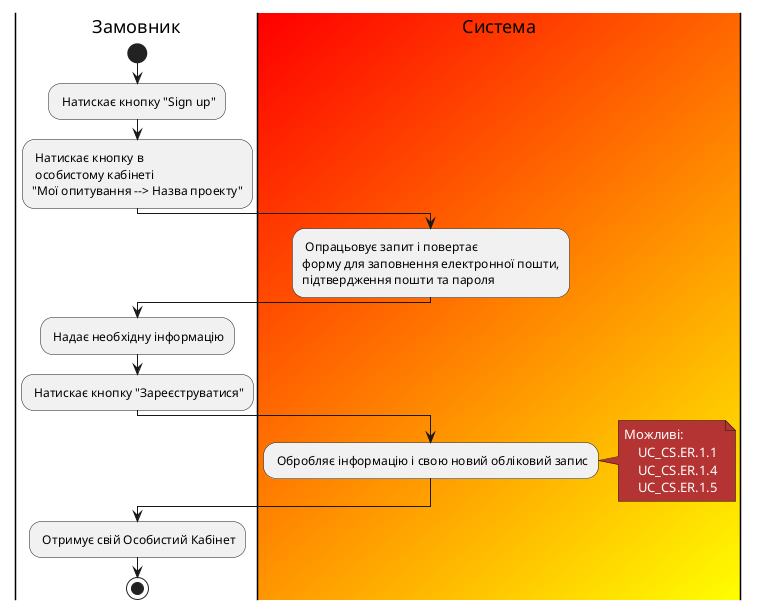 @startuml
skinparam ArchimateBackgroundColor #ffffff
skinparam	shadowing false
skinparam Note {
	BackgroundColor #B43434
	FontColor #ffffff
}
|Замовник|

start

: Натискає кнопку "Sign up";

: Натискає кнопку в\n особистому кабінеті \n"Мої опитування --> Назва проекту";

|#Red/Yellow|Система| 
: Опрацьовує запит і повертає 
форму для заповнення електронної пошти,
підтвердження пошти та пароля; 


|Замовник|
: Надає необхідну інформацію;
: Натискає кнопку "Зареєструватися";

|#Red/Yellow|Система| 
: Обробляє інформацію і свою новий обліковий запис;
note right
Можливі:
    UC_CS.ER.1.1
    UC_CS.ER.1.4 
    UC_CS.ER.1.5
end note
|Замовник|
: Отримує свій Особистий Кабінет;

stop;


@enduml
